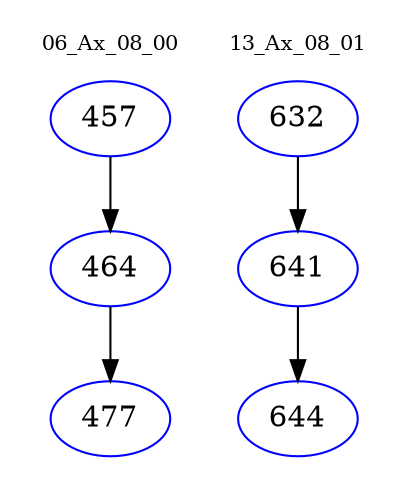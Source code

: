 digraph{
subgraph cluster_0 {
color = white
label = "06_Ax_08_00";
fontsize=10;
T0_457 [label="457", color="blue"]
T0_457 -> T0_464 [color="black"]
T0_464 [label="464", color="blue"]
T0_464 -> T0_477 [color="black"]
T0_477 [label="477", color="blue"]
}
subgraph cluster_1 {
color = white
label = "13_Ax_08_01";
fontsize=10;
T1_632 [label="632", color="blue"]
T1_632 -> T1_641 [color="black"]
T1_641 [label="641", color="blue"]
T1_641 -> T1_644 [color="black"]
T1_644 [label="644", color="blue"]
}
}
